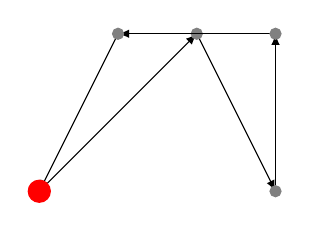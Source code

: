 \draw [black, -latex] (0, 0) -- (2, 2);
\filldraw [gray] (0, 0) circle (2pt);
\draw [black, -latex] (2, 2) --(3, 0);
\filldraw [gray] (2, 2) circle (2pt);
\draw [black, -latex] (3, 0) --(3, 2);
\filldraw [gray] (3, 0) circle (2pt);
\draw [black, -latex] (3, 2) --(1, 2);
\filldraw [gray] (3, 2) circle (2pt);
\draw [black, -latex] (1, 2) --(0, 0);
\filldraw (1, 2) [gray] circle (2pt);
\filldraw [red] (0, 0) circle (4pt);